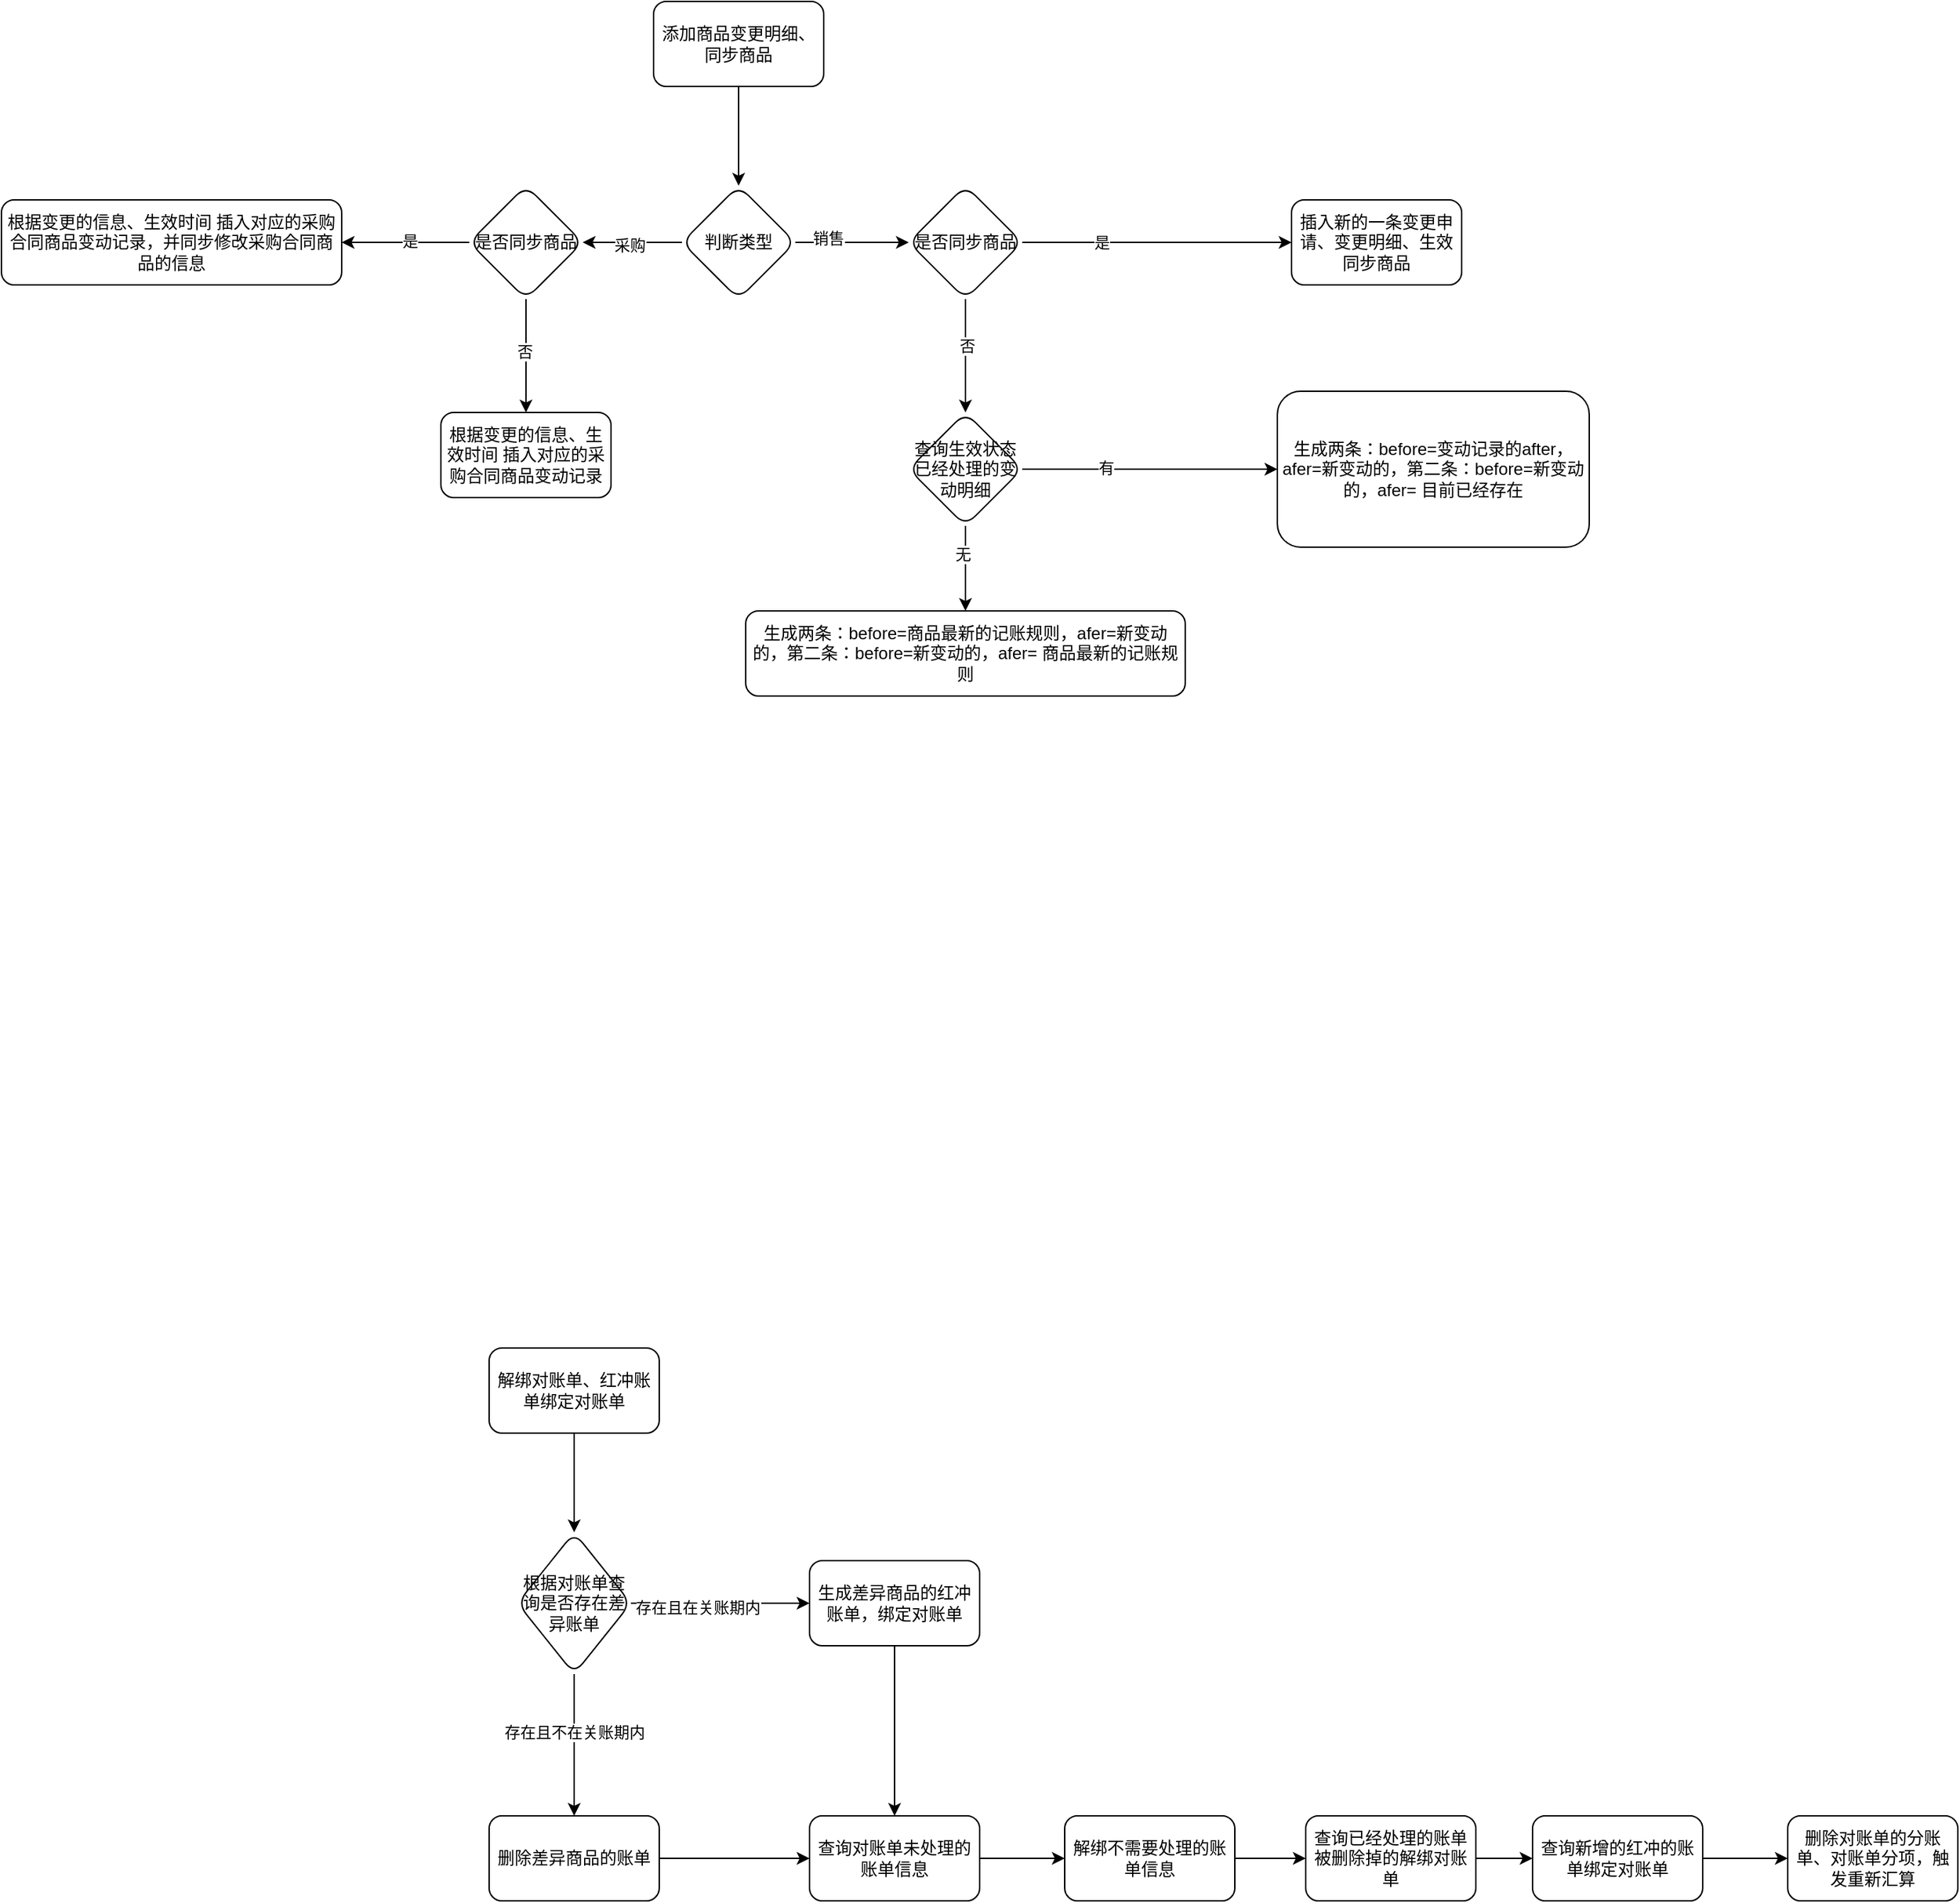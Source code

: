 <mxfile version="24.4.0" type="github">
  <diagram name="第 1 页" id="5bSldiU8kOE0GALGFSWv">
    <mxGraphModel dx="1174" dy="-458" grid="1" gridSize="10" guides="1" tooltips="1" connect="1" arrows="1" fold="1" page="1" pageScale="1" pageWidth="827" pageHeight="1169" math="0" shadow="0">
      <root>
        <mxCell id="0" />
        <mxCell id="1" parent="0" />
        <mxCell id="AKLxVt0mXenAhw0xWy74-1" value="" style="edgeStyle=orthogonalEdgeStyle;rounded=0;orthogonalLoop=1;jettySize=auto;html=1;" edge="1" parent="1" source="AKLxVt0mXenAhw0xWy74-2" target="AKLxVt0mXenAhw0xWy74-7">
          <mxGeometry relative="1" as="geometry" />
        </mxCell>
        <mxCell id="AKLxVt0mXenAhw0xWy74-2" value="添加商品变更明细、同步商品" style="rounded=1;whiteSpace=wrap;html=1;" vertex="1" parent="1">
          <mxGeometry x="530" y="2230" width="120" height="60" as="geometry" />
        </mxCell>
        <mxCell id="AKLxVt0mXenAhw0xWy74-3" value="" style="edgeStyle=orthogonalEdgeStyle;rounded=0;orthogonalLoop=1;jettySize=auto;html=1;" edge="1" parent="1" source="AKLxVt0mXenAhw0xWy74-7" target="AKLxVt0mXenAhw0xWy74-12">
          <mxGeometry relative="1" as="geometry" />
        </mxCell>
        <mxCell id="AKLxVt0mXenAhw0xWy74-4" value="销售" style="edgeLabel;html=1;align=center;verticalAlign=middle;resizable=0;points=[];" vertex="1" connectable="0" parent="AKLxVt0mXenAhw0xWy74-3">
          <mxGeometry x="-0.425" y="3" relative="1" as="geometry">
            <mxPoint as="offset" />
          </mxGeometry>
        </mxCell>
        <mxCell id="AKLxVt0mXenAhw0xWy74-5" value="" style="edgeStyle=orthogonalEdgeStyle;rounded=0;orthogonalLoop=1;jettySize=auto;html=1;" edge="1" parent="1" source="AKLxVt0mXenAhw0xWy74-7" target="AKLxVt0mXenAhw0xWy74-25">
          <mxGeometry relative="1" as="geometry" />
        </mxCell>
        <mxCell id="AKLxVt0mXenAhw0xWy74-6" value="采购" style="edgeLabel;html=1;align=center;verticalAlign=middle;resizable=0;points=[];" vertex="1" connectable="0" parent="AKLxVt0mXenAhw0xWy74-5">
          <mxGeometry x="0.05" y="2" relative="1" as="geometry">
            <mxPoint as="offset" />
          </mxGeometry>
        </mxCell>
        <mxCell id="AKLxVt0mXenAhw0xWy74-7" value="判断类型" style="rhombus;whiteSpace=wrap;html=1;rounded=1;" vertex="1" parent="1">
          <mxGeometry x="550" y="2360" width="80" height="80" as="geometry" />
        </mxCell>
        <mxCell id="AKLxVt0mXenAhw0xWy74-8" value="" style="edgeStyle=orthogonalEdgeStyle;rounded=0;orthogonalLoop=1;jettySize=auto;html=1;" edge="1" parent="1" source="AKLxVt0mXenAhw0xWy74-12" target="AKLxVt0mXenAhw0xWy74-13">
          <mxGeometry relative="1" as="geometry" />
        </mxCell>
        <mxCell id="AKLxVt0mXenAhw0xWy74-9" value="是" style="edgeLabel;html=1;align=center;verticalAlign=middle;resizable=0;points=[];" vertex="1" connectable="0" parent="AKLxVt0mXenAhw0xWy74-8">
          <mxGeometry x="-0.41" relative="1" as="geometry">
            <mxPoint as="offset" />
          </mxGeometry>
        </mxCell>
        <mxCell id="AKLxVt0mXenAhw0xWy74-10" value="" style="edgeStyle=orthogonalEdgeStyle;rounded=0;orthogonalLoop=1;jettySize=auto;html=1;" edge="1" parent="1" source="AKLxVt0mXenAhw0xWy74-12" target="AKLxVt0mXenAhw0xWy74-18">
          <mxGeometry relative="1" as="geometry" />
        </mxCell>
        <mxCell id="AKLxVt0mXenAhw0xWy74-11" value="否" style="edgeLabel;html=1;align=center;verticalAlign=middle;resizable=0;points=[];" vertex="1" connectable="0" parent="AKLxVt0mXenAhw0xWy74-10">
          <mxGeometry x="-0.175" y="1" relative="1" as="geometry">
            <mxPoint as="offset" />
          </mxGeometry>
        </mxCell>
        <mxCell id="AKLxVt0mXenAhw0xWy74-12" value="是否同步商品" style="rhombus;whiteSpace=wrap;html=1;rounded=1;" vertex="1" parent="1">
          <mxGeometry x="710" y="2360" width="80" height="80" as="geometry" />
        </mxCell>
        <mxCell id="AKLxVt0mXenAhw0xWy74-13" value="插入新的一条变更申请、变更明细、生效同步商品" style="whiteSpace=wrap;html=1;rounded=1;" vertex="1" parent="1">
          <mxGeometry x="980" y="2370" width="120" height="60" as="geometry" />
        </mxCell>
        <mxCell id="AKLxVt0mXenAhw0xWy74-14" value="" style="edgeStyle=orthogonalEdgeStyle;rounded=0;orthogonalLoop=1;jettySize=auto;html=1;" edge="1" parent="1" source="AKLxVt0mXenAhw0xWy74-18" target="AKLxVt0mXenAhw0xWy74-19">
          <mxGeometry relative="1" as="geometry" />
        </mxCell>
        <mxCell id="AKLxVt0mXenAhw0xWy74-15" value="有" style="edgeLabel;html=1;align=center;verticalAlign=middle;resizable=0;points=[];" vertex="1" connectable="0" parent="AKLxVt0mXenAhw0xWy74-14">
          <mxGeometry x="-0.347" y="1" relative="1" as="geometry">
            <mxPoint as="offset" />
          </mxGeometry>
        </mxCell>
        <mxCell id="AKLxVt0mXenAhw0xWy74-16" value="" style="edgeStyle=orthogonalEdgeStyle;rounded=0;orthogonalLoop=1;jettySize=auto;html=1;" edge="1" parent="1" source="AKLxVt0mXenAhw0xWy74-18" target="AKLxVt0mXenAhw0xWy74-20">
          <mxGeometry relative="1" as="geometry" />
        </mxCell>
        <mxCell id="AKLxVt0mXenAhw0xWy74-17" value="无" style="edgeLabel;html=1;align=center;verticalAlign=middle;resizable=0;points=[];" vertex="1" connectable="0" parent="AKLxVt0mXenAhw0xWy74-16">
          <mxGeometry x="-0.356" y="-2" relative="1" as="geometry">
            <mxPoint as="offset" />
          </mxGeometry>
        </mxCell>
        <mxCell id="AKLxVt0mXenAhw0xWy74-18" value="查询生效状态已经处理的变动明细" style="rhombus;whiteSpace=wrap;html=1;rounded=1;" vertex="1" parent="1">
          <mxGeometry x="710" y="2520" width="80" height="80" as="geometry" />
        </mxCell>
        <mxCell id="AKLxVt0mXenAhw0xWy74-19" value="生成两条：before=变动记录的after，afer=新变动的，第二条：before=新变动的，afer= 目前已经存在" style="whiteSpace=wrap;html=1;rounded=1;" vertex="1" parent="1">
          <mxGeometry x="970" y="2505" width="220" height="110" as="geometry" />
        </mxCell>
        <mxCell id="AKLxVt0mXenAhw0xWy74-20" value="生成两条：before=商品最新的记账规则，afer=新变动的，第二条：before=新变动的，afer= 商品最新的记账规则" style="whiteSpace=wrap;html=1;rounded=1;" vertex="1" parent="1">
          <mxGeometry x="595" y="2660" width="310" height="60" as="geometry" />
        </mxCell>
        <mxCell id="AKLxVt0mXenAhw0xWy74-21" value="" style="edgeStyle=orthogonalEdgeStyle;rounded=0;orthogonalLoop=1;jettySize=auto;html=1;" edge="1" parent="1" source="AKLxVt0mXenAhw0xWy74-25" target="AKLxVt0mXenAhw0xWy74-26">
          <mxGeometry relative="1" as="geometry" />
        </mxCell>
        <mxCell id="AKLxVt0mXenAhw0xWy74-22" value="否" style="edgeLabel;html=1;align=center;verticalAlign=middle;resizable=0;points=[];" vertex="1" connectable="0" parent="AKLxVt0mXenAhw0xWy74-21">
          <mxGeometry x="-0.089" y="-1" relative="1" as="geometry">
            <mxPoint as="offset" />
          </mxGeometry>
        </mxCell>
        <mxCell id="AKLxVt0mXenAhw0xWy74-23" value="" style="edgeStyle=orthogonalEdgeStyle;rounded=0;orthogonalLoop=1;jettySize=auto;html=1;" edge="1" parent="1" source="AKLxVt0mXenAhw0xWy74-25" target="AKLxVt0mXenAhw0xWy74-27">
          <mxGeometry relative="1" as="geometry" />
        </mxCell>
        <mxCell id="AKLxVt0mXenAhw0xWy74-24" value="是" style="edgeLabel;html=1;align=center;verticalAlign=middle;resizable=0;points=[];" vertex="1" connectable="0" parent="AKLxVt0mXenAhw0xWy74-23">
          <mxGeometry x="-0.06" y="-1" relative="1" as="geometry">
            <mxPoint as="offset" />
          </mxGeometry>
        </mxCell>
        <mxCell id="AKLxVt0mXenAhw0xWy74-25" value="是否同步商品" style="rhombus;whiteSpace=wrap;html=1;rounded=1;" vertex="1" parent="1">
          <mxGeometry x="400" y="2360" width="80" height="80" as="geometry" />
        </mxCell>
        <mxCell id="AKLxVt0mXenAhw0xWy74-26" value="根据变更的信息、生效时间 插入对应的采购合同商品变动记录" style="whiteSpace=wrap;html=1;rounded=1;" vertex="1" parent="1">
          <mxGeometry x="380" y="2520" width="120" height="60" as="geometry" />
        </mxCell>
        <mxCell id="AKLxVt0mXenAhw0xWy74-27" value="根据变更的信息、生效时间 插入对应的采购合同商品变动记录，并同步修改采购合同商品的信息" style="whiteSpace=wrap;html=1;rounded=1;" vertex="1" parent="1">
          <mxGeometry x="70" y="2370" width="240" height="60" as="geometry" />
        </mxCell>
        <mxCell id="AKLxVt0mXenAhw0xWy74-28" value="" style="edgeStyle=orthogonalEdgeStyle;rounded=0;orthogonalLoop=1;jettySize=auto;html=1;" edge="1" parent="1" source="AKLxVt0mXenAhw0xWy74-29" target="AKLxVt0mXenAhw0xWy74-34">
          <mxGeometry relative="1" as="geometry" />
        </mxCell>
        <mxCell id="AKLxVt0mXenAhw0xWy74-29" value="解绑对账单、红冲账单绑定对账单" style="rounded=1;whiteSpace=wrap;html=1;" vertex="1" parent="1">
          <mxGeometry x="414" y="3180" width="120" height="60" as="geometry" />
        </mxCell>
        <mxCell id="AKLxVt0mXenAhw0xWy74-30" value="" style="edgeStyle=orthogonalEdgeStyle;rounded=0;orthogonalLoop=1;jettySize=auto;html=1;" edge="1" parent="1" source="AKLxVt0mXenAhw0xWy74-34" target="AKLxVt0mXenAhw0xWy74-36">
          <mxGeometry relative="1" as="geometry" />
        </mxCell>
        <mxCell id="AKLxVt0mXenAhw0xWy74-31" value="存在且在关账期内" style="edgeLabel;html=1;align=center;verticalAlign=middle;resizable=0;points=[];" vertex="1" connectable="0" parent="AKLxVt0mXenAhw0xWy74-30">
          <mxGeometry x="-0.264" y="-3" relative="1" as="geometry">
            <mxPoint as="offset" />
          </mxGeometry>
        </mxCell>
        <mxCell id="AKLxVt0mXenAhw0xWy74-32" value="" style="edgeStyle=orthogonalEdgeStyle;rounded=0;orthogonalLoop=1;jettySize=auto;html=1;" edge="1" parent="1" source="AKLxVt0mXenAhw0xWy74-34" target="AKLxVt0mXenAhw0xWy74-38">
          <mxGeometry relative="1" as="geometry" />
        </mxCell>
        <mxCell id="AKLxVt0mXenAhw0xWy74-33" value="存在且不在关账期内" style="edgeLabel;html=1;align=center;verticalAlign=middle;resizable=0;points=[];" vertex="1" connectable="0" parent="AKLxVt0mXenAhw0xWy74-32">
          <mxGeometry x="-0.18" relative="1" as="geometry">
            <mxPoint as="offset" />
          </mxGeometry>
        </mxCell>
        <mxCell id="AKLxVt0mXenAhw0xWy74-34" value="根据对账单查询是否存在差异账单" style="rhombus;whiteSpace=wrap;html=1;rounded=1;" vertex="1" parent="1">
          <mxGeometry x="434" y="3310" width="80" height="100" as="geometry" />
        </mxCell>
        <mxCell id="AKLxVt0mXenAhw0xWy74-35" value="" style="edgeStyle=orthogonalEdgeStyle;rounded=0;orthogonalLoop=1;jettySize=auto;html=1;" edge="1" parent="1" source="AKLxVt0mXenAhw0xWy74-36" target="AKLxVt0mXenAhw0xWy74-40">
          <mxGeometry relative="1" as="geometry" />
        </mxCell>
        <mxCell id="AKLxVt0mXenAhw0xWy74-36" value="生成差异商品的红冲账单，绑定对账单" style="whiteSpace=wrap;html=1;rounded=1;" vertex="1" parent="1">
          <mxGeometry x="640" y="3330" width="120" height="60" as="geometry" />
        </mxCell>
        <mxCell id="AKLxVt0mXenAhw0xWy74-37" style="edgeStyle=orthogonalEdgeStyle;rounded=0;orthogonalLoop=1;jettySize=auto;html=1;entryX=0;entryY=0.5;entryDx=0;entryDy=0;" edge="1" parent="1" source="AKLxVt0mXenAhw0xWy74-38" target="AKLxVt0mXenAhw0xWy74-40">
          <mxGeometry relative="1" as="geometry" />
        </mxCell>
        <mxCell id="AKLxVt0mXenAhw0xWy74-38" value="删除差异商品的账单" style="whiteSpace=wrap;html=1;rounded=1;" vertex="1" parent="1">
          <mxGeometry x="414" y="3510" width="120" height="60" as="geometry" />
        </mxCell>
        <mxCell id="AKLxVt0mXenAhw0xWy74-39" value="" style="edgeStyle=orthogonalEdgeStyle;rounded=0;orthogonalLoop=1;jettySize=auto;html=1;" edge="1" parent="1" source="AKLxVt0mXenAhw0xWy74-40" target="AKLxVt0mXenAhw0xWy74-42">
          <mxGeometry relative="1" as="geometry" />
        </mxCell>
        <mxCell id="AKLxVt0mXenAhw0xWy74-40" value="查询对账单未处理的账单信息" style="whiteSpace=wrap;html=1;rounded=1;" vertex="1" parent="1">
          <mxGeometry x="640" y="3510" width="120" height="60" as="geometry" />
        </mxCell>
        <mxCell id="AKLxVt0mXenAhw0xWy74-41" value="" style="edgeStyle=orthogonalEdgeStyle;rounded=0;orthogonalLoop=1;jettySize=auto;html=1;" edge="1" parent="1" source="AKLxVt0mXenAhw0xWy74-42" target="AKLxVt0mXenAhw0xWy74-44">
          <mxGeometry relative="1" as="geometry" />
        </mxCell>
        <mxCell id="AKLxVt0mXenAhw0xWy74-42" value="解绑不需要处理的账单信息" style="whiteSpace=wrap;html=1;rounded=1;" vertex="1" parent="1">
          <mxGeometry x="820" y="3510" width="120" height="60" as="geometry" />
        </mxCell>
        <mxCell id="AKLxVt0mXenAhw0xWy74-43" value="" style="edgeStyle=orthogonalEdgeStyle;rounded=0;orthogonalLoop=1;jettySize=auto;html=1;" edge="1" parent="1" source="AKLxVt0mXenAhw0xWy74-44" target="AKLxVt0mXenAhw0xWy74-46">
          <mxGeometry relative="1" as="geometry" />
        </mxCell>
        <mxCell id="AKLxVt0mXenAhw0xWy74-44" value="查询已经处理的账单被删除掉的解绑对账单" style="whiteSpace=wrap;html=1;rounded=1;" vertex="1" parent="1">
          <mxGeometry x="990" y="3510" width="120" height="60" as="geometry" />
        </mxCell>
        <mxCell id="AKLxVt0mXenAhw0xWy74-45" value="" style="edgeStyle=orthogonalEdgeStyle;rounded=0;orthogonalLoop=1;jettySize=auto;html=1;" edge="1" parent="1" source="AKLxVt0mXenAhw0xWy74-46" target="AKLxVt0mXenAhw0xWy74-47">
          <mxGeometry relative="1" as="geometry" />
        </mxCell>
        <mxCell id="AKLxVt0mXenAhw0xWy74-46" value="查询新增的红冲的账单绑定对账单" style="whiteSpace=wrap;html=1;rounded=1;" vertex="1" parent="1">
          <mxGeometry x="1150" y="3510" width="120" height="60" as="geometry" />
        </mxCell>
        <mxCell id="AKLxVt0mXenAhw0xWy74-47" value="删除对账单的分账单、对账单分项，触发重新汇算" style="whiteSpace=wrap;html=1;rounded=1;" vertex="1" parent="1">
          <mxGeometry x="1330" y="3510" width="120" height="60" as="geometry" />
        </mxCell>
      </root>
    </mxGraphModel>
  </diagram>
</mxfile>

